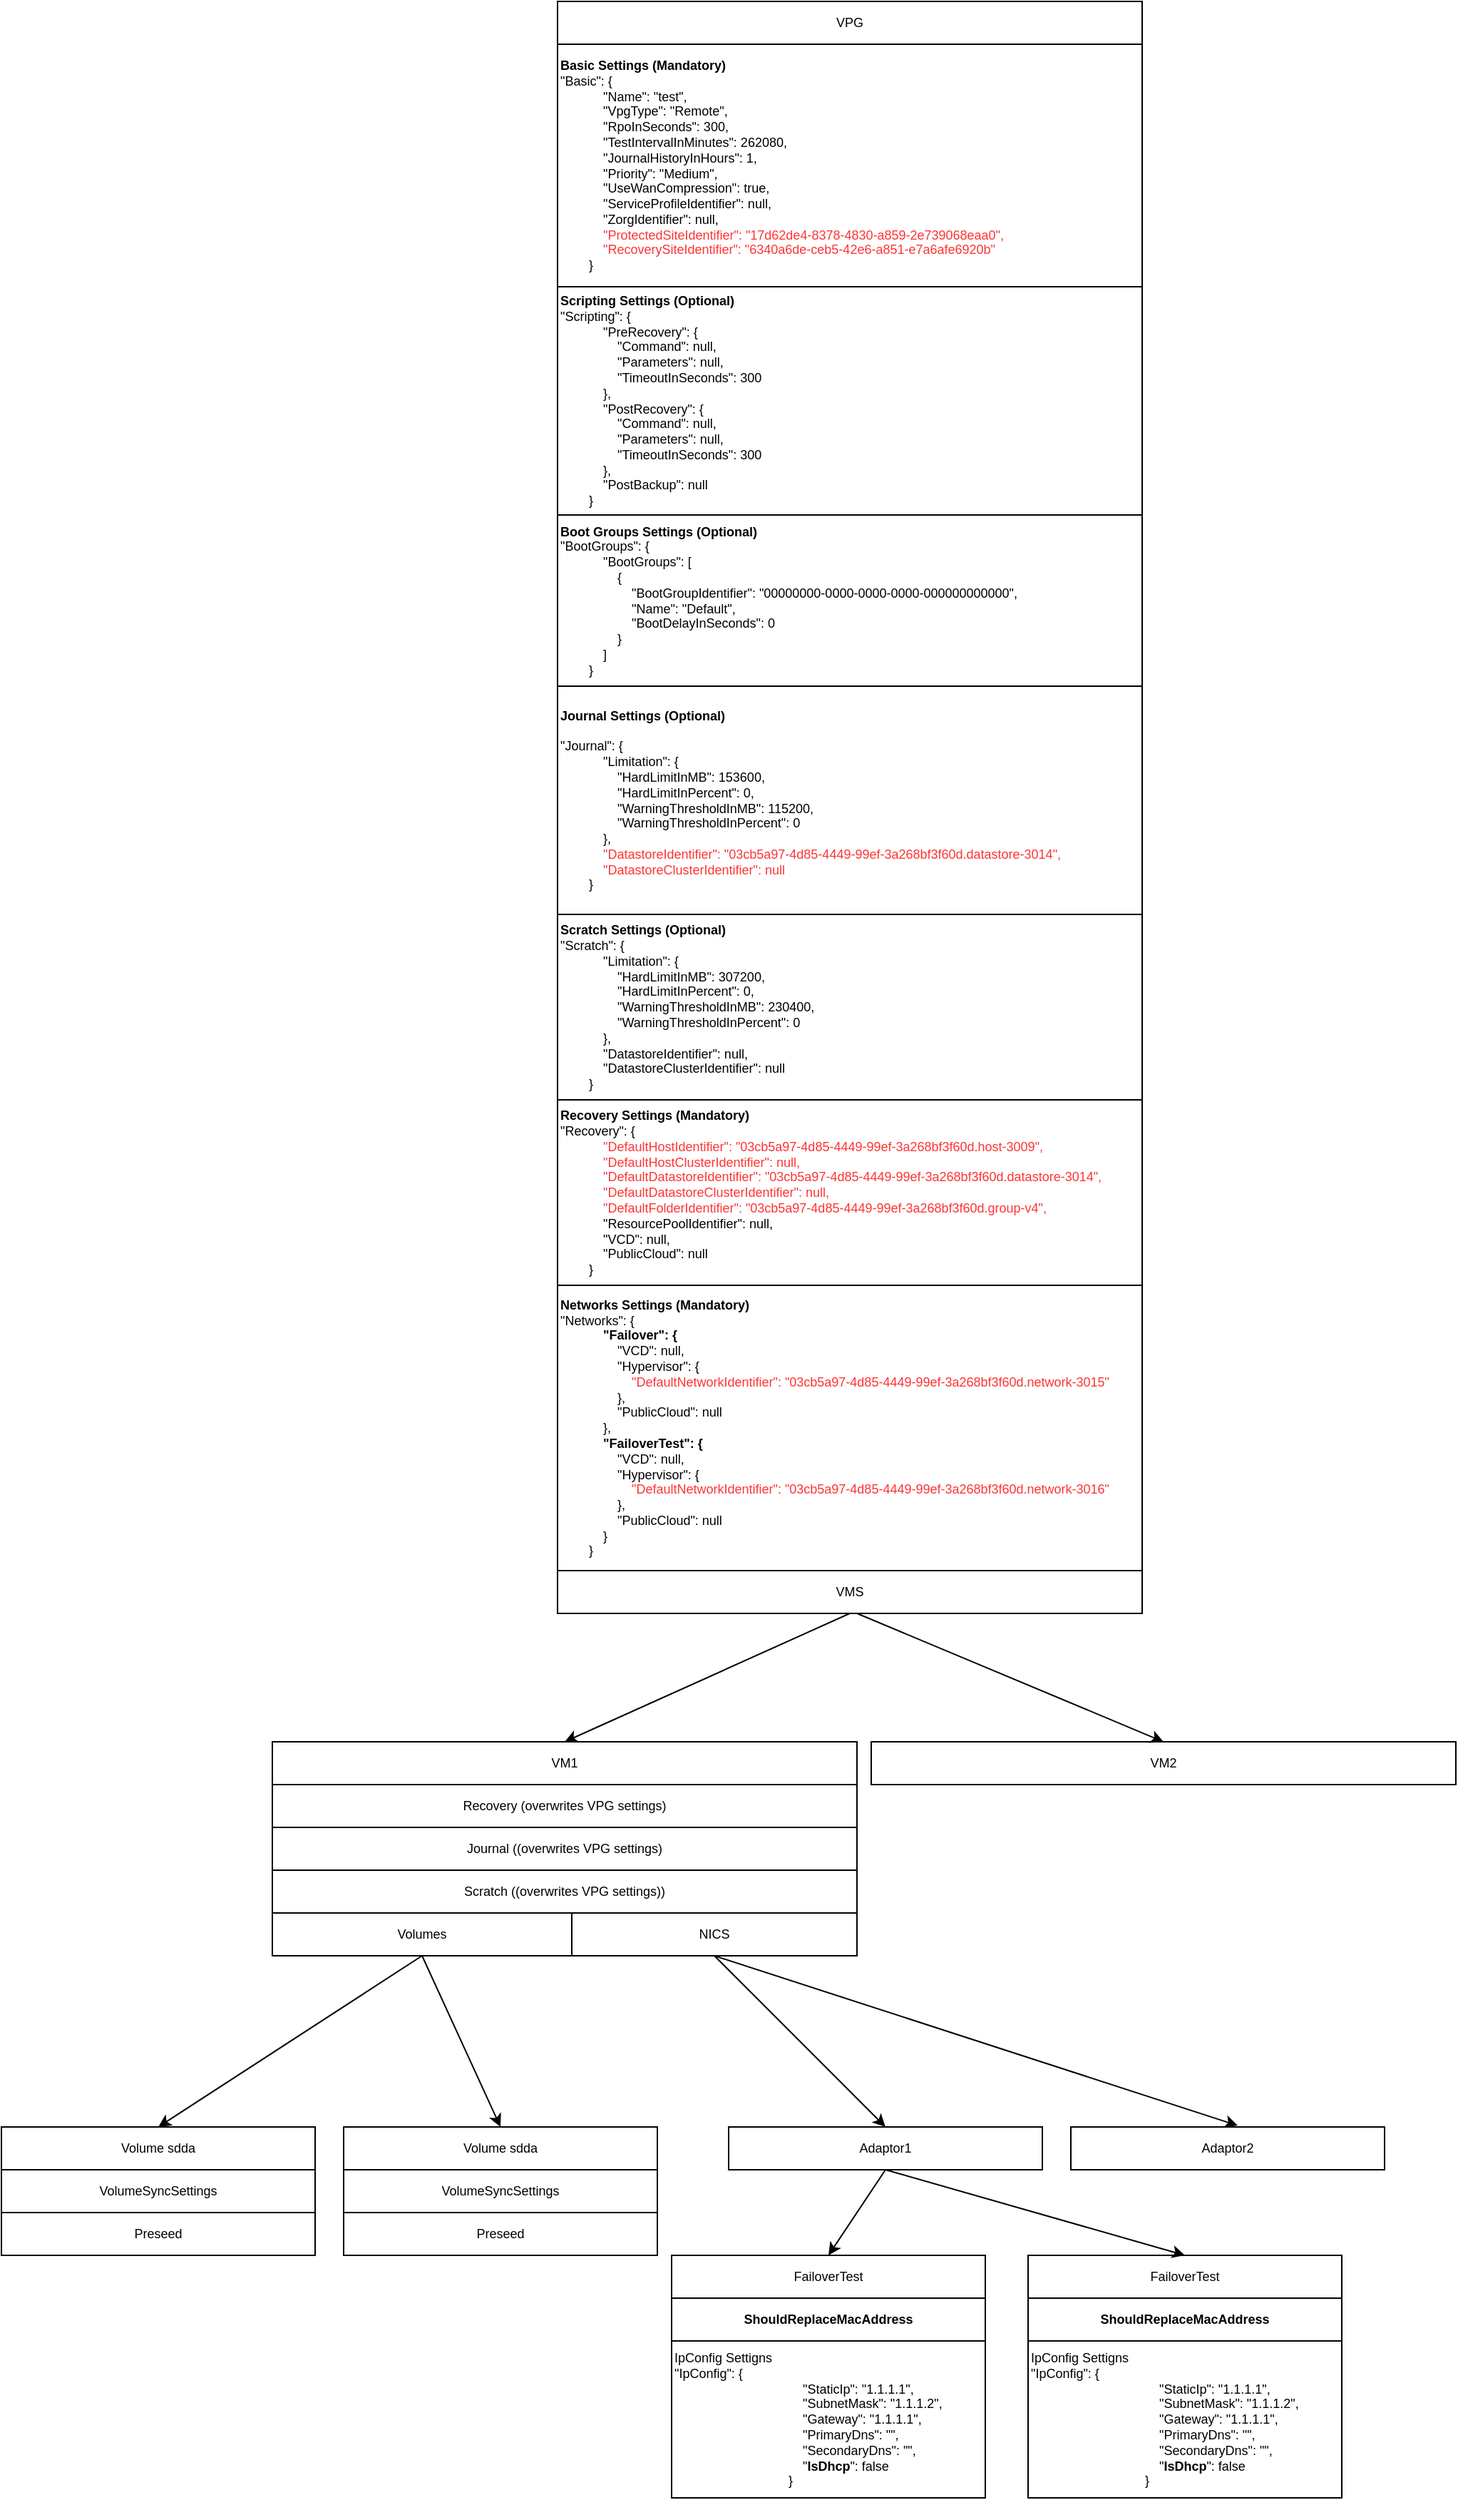 <mxfile version="27.0.9">
  <diagram name="Page-1" id="pxmBLSNy4h-PW_Lo_iJB">
    <mxGraphModel dx="2066" dy="872" grid="1" gridSize="10" guides="1" tooltips="1" connect="1" arrows="1" fold="1" page="1" pageScale="1" pageWidth="850" pageHeight="1100" math="0" shadow="0">
      <root>
        <mxCell id="0" />
        <mxCell id="1" parent="0" />
        <mxCell id="z2DB9_iqSi4gFp4F_VOD-4" value="VPG" style="rounded=0;whiteSpace=wrap;html=1;fontSize=9;" vertex="1" parent="1">
          <mxGeometry x="110" y="100" width="410" height="30" as="geometry" />
        </mxCell>
        <mxCell id="z2DB9_iqSi4gFp4F_VOD-5" value="VM1" style="rounded=0;whiteSpace=wrap;html=1;fontSize=9;" vertex="1" parent="1">
          <mxGeometry x="-90" y="1320" width="410" height="30" as="geometry" />
        </mxCell>
        <mxCell id="z2DB9_iqSi4gFp4F_VOD-7" value="&lt;b&gt;Basic Settings (Mandatory)&lt;br&gt;&lt;/b&gt;&lt;div&gt;&quot;Basic&quot;: {&lt;/div&gt;&lt;div&gt;&amp;nbsp; &amp;nbsp; &amp;nbsp; &amp;nbsp; &amp;nbsp; &amp;nbsp; &quot;Name&quot;: &quot;test&quot;,&lt;/div&gt;&lt;div&gt;&amp;nbsp; &amp;nbsp; &amp;nbsp; &amp;nbsp; &amp;nbsp; &amp;nbsp; &quot;VpgType&quot;: &quot;Remote&quot;,&lt;/div&gt;&lt;div&gt;&amp;nbsp; &amp;nbsp; &amp;nbsp; &amp;nbsp; &amp;nbsp; &amp;nbsp; &quot;RpoInSeconds&quot;: 300,&lt;/div&gt;&lt;div&gt;&amp;nbsp; &amp;nbsp; &amp;nbsp; &amp;nbsp; &amp;nbsp; &amp;nbsp; &quot;TestIntervalInMinutes&quot;: 262080,&lt;/div&gt;&lt;div&gt;&amp;nbsp; &amp;nbsp; &amp;nbsp; &amp;nbsp; &amp;nbsp; &amp;nbsp; &quot;JournalHistoryInHours&quot;: 1,&lt;/div&gt;&lt;div&gt;&amp;nbsp; &amp;nbsp; &amp;nbsp; &amp;nbsp; &amp;nbsp; &amp;nbsp; &quot;Priority&quot;: &quot;Medium&quot;,&lt;/div&gt;&lt;div&gt;&amp;nbsp; &amp;nbsp; &amp;nbsp; &amp;nbsp; &amp;nbsp; &amp;nbsp; &quot;UseWanCompression&quot;: true,&lt;/div&gt;&lt;div&gt;&amp;nbsp; &amp;nbsp; &amp;nbsp; &amp;nbsp; &amp;nbsp; &amp;nbsp; &quot;ServiceProfileIdentifier&quot;: null,&lt;/div&gt;&lt;div&gt;&amp;nbsp; &amp;nbsp; &amp;nbsp; &amp;nbsp; &amp;nbsp; &amp;nbsp; &quot;ZorgIdentifier&quot;: null,&lt;/div&gt;&lt;div&gt;&amp;nbsp; &amp;nbsp; &amp;nbsp; &amp;nbsp; &amp;nbsp; &amp;nbsp;&lt;font style=&quot;color: rgb(255, 51, 51);&quot;&gt; &quot;ProtectedSiteIdentifier&quot;: &quot;17d62de4-8378-4830-a859-2e739068eaa0&quot;,&lt;/font&gt;&lt;/div&gt;&lt;div&gt;&lt;font style=&quot;color: rgb(255, 51, 51);&quot;&gt;&amp;nbsp; &amp;nbsp; &amp;nbsp; &amp;nbsp; &amp;nbsp; &amp;nbsp; &quot;RecoverySiteIdentifier&quot;: &quot;6340a6de-ceb5-42e6-a851-e7a6afe6920b&quot;&lt;/font&gt;&lt;/div&gt;&lt;div&gt;&amp;nbsp; &amp;nbsp; &amp;nbsp; &amp;nbsp; }&lt;/div&gt;" style="rounded=0;whiteSpace=wrap;html=1;align=left;fontSize=9;" vertex="1" parent="1">
          <mxGeometry x="110" y="130" width="410" height="170" as="geometry" />
        </mxCell>
        <mxCell id="z2DB9_iqSi4gFp4F_VOD-8" value="&lt;b&gt;Scripting Settings (Optional)&lt;/b&gt;&lt;div&gt;&lt;div&gt;&quot;Scripting&quot;: {&lt;/div&gt;&lt;div&gt;&amp;nbsp; &amp;nbsp; &amp;nbsp; &amp;nbsp; &amp;nbsp; &amp;nbsp; &quot;PreRecovery&quot;: {&lt;/div&gt;&lt;div&gt;&amp;nbsp; &amp;nbsp; &amp;nbsp; &amp;nbsp; &amp;nbsp; &amp;nbsp; &amp;nbsp; &amp;nbsp; &quot;Command&quot;: null,&lt;/div&gt;&lt;div&gt;&amp;nbsp; &amp;nbsp; &amp;nbsp; &amp;nbsp; &amp;nbsp; &amp;nbsp; &amp;nbsp; &amp;nbsp; &quot;Parameters&quot;: null,&lt;/div&gt;&lt;div&gt;&amp;nbsp; &amp;nbsp; &amp;nbsp; &amp;nbsp; &amp;nbsp; &amp;nbsp; &amp;nbsp; &amp;nbsp; &quot;TimeoutInSeconds&quot;: 300&lt;/div&gt;&lt;div&gt;&amp;nbsp; &amp;nbsp; &amp;nbsp; &amp;nbsp; &amp;nbsp; &amp;nbsp; },&lt;/div&gt;&lt;div&gt;&amp;nbsp; &amp;nbsp; &amp;nbsp; &amp;nbsp; &amp;nbsp; &amp;nbsp; &quot;PostRecovery&quot;: {&lt;/div&gt;&lt;div&gt;&amp;nbsp; &amp;nbsp; &amp;nbsp; &amp;nbsp; &amp;nbsp; &amp;nbsp; &amp;nbsp; &amp;nbsp; &quot;Command&quot;: null,&lt;/div&gt;&lt;div&gt;&amp;nbsp; &amp;nbsp; &amp;nbsp; &amp;nbsp; &amp;nbsp; &amp;nbsp; &amp;nbsp; &amp;nbsp; &quot;Parameters&quot;: null,&lt;/div&gt;&lt;div&gt;&amp;nbsp; &amp;nbsp; &amp;nbsp; &amp;nbsp; &amp;nbsp; &amp;nbsp; &amp;nbsp; &amp;nbsp; &quot;TimeoutInSeconds&quot;: 300&lt;/div&gt;&lt;div&gt;&amp;nbsp; &amp;nbsp; &amp;nbsp; &amp;nbsp; &amp;nbsp; &amp;nbsp; },&lt;/div&gt;&lt;div&gt;&amp;nbsp; &amp;nbsp; &amp;nbsp; &amp;nbsp; &amp;nbsp; &amp;nbsp; &quot;PostBackup&quot;: null&lt;/div&gt;&lt;div&gt;&amp;nbsp; &amp;nbsp; &amp;nbsp; &amp;nbsp; }&lt;/div&gt;&lt;/div&gt;" style="rounded=0;whiteSpace=wrap;html=1;fontSize=9;align=left;" vertex="1" parent="1">
          <mxGeometry x="110" y="300" width="410" height="160" as="geometry" />
        </mxCell>
        <mxCell id="z2DB9_iqSi4gFp4F_VOD-10" value="&lt;b&gt;Boot Groups Settings (Optional)&lt;/b&gt;&lt;div&gt;&lt;div&gt;&quot;BootGroups&quot;: {&lt;/div&gt;&lt;div&gt;&amp;nbsp; &amp;nbsp; &amp;nbsp; &amp;nbsp; &amp;nbsp; &amp;nbsp; &quot;BootGroups&quot;: [&lt;/div&gt;&lt;div&gt;&amp;nbsp; &amp;nbsp; &amp;nbsp; &amp;nbsp; &amp;nbsp; &amp;nbsp; &amp;nbsp; &amp;nbsp; {&lt;/div&gt;&lt;div&gt;&amp;nbsp; &amp;nbsp; &amp;nbsp; &amp;nbsp; &amp;nbsp; &amp;nbsp; &amp;nbsp; &amp;nbsp; &amp;nbsp; &amp;nbsp; &quot;BootGroupIdentifier&quot;: &quot;00000000-0000-0000-0000-000000000000&quot;,&lt;/div&gt;&lt;div&gt;&amp;nbsp; &amp;nbsp; &amp;nbsp; &amp;nbsp; &amp;nbsp; &amp;nbsp; &amp;nbsp; &amp;nbsp; &amp;nbsp; &amp;nbsp; &quot;Name&quot;: &quot;Default&quot;,&lt;/div&gt;&lt;div&gt;&amp;nbsp; &amp;nbsp; &amp;nbsp; &amp;nbsp; &amp;nbsp; &amp;nbsp; &amp;nbsp; &amp;nbsp; &amp;nbsp; &amp;nbsp; &quot;BootDelayInSeconds&quot;: 0&lt;/div&gt;&lt;div&gt;&amp;nbsp; &amp;nbsp; &amp;nbsp; &amp;nbsp; &amp;nbsp; &amp;nbsp; &amp;nbsp; &amp;nbsp; }&lt;/div&gt;&lt;div&gt;&amp;nbsp; &amp;nbsp; &amp;nbsp; &amp;nbsp; &amp;nbsp; &amp;nbsp; ]&lt;/div&gt;&lt;div&gt;&amp;nbsp; &amp;nbsp; &amp;nbsp; &amp;nbsp; }&lt;/div&gt;&lt;/div&gt;" style="rounded=0;whiteSpace=wrap;html=1;fontSize=9;align=left;" vertex="1" parent="1">
          <mxGeometry x="110" y="460" width="410" height="120" as="geometry" />
        </mxCell>
        <mxCell id="z2DB9_iqSi4gFp4F_VOD-11" value="&lt;b&gt;Journal Settings (Optional)&lt;/b&gt;&lt;div&gt;&lt;br&gt;&lt;/div&gt;&lt;div&gt;&lt;div&gt;&quot;Journal&quot;: {&lt;/div&gt;&lt;div&gt;&amp;nbsp; &amp;nbsp; &amp;nbsp; &amp;nbsp; &amp;nbsp; &amp;nbsp; &quot;Limitation&quot;: {&lt;/div&gt;&lt;div&gt;&amp;nbsp; &amp;nbsp; &amp;nbsp; &amp;nbsp; &amp;nbsp; &amp;nbsp; &amp;nbsp; &amp;nbsp; &quot;HardLimitInMB&quot;: 153600,&lt;/div&gt;&lt;div&gt;&amp;nbsp; &amp;nbsp; &amp;nbsp; &amp;nbsp; &amp;nbsp; &amp;nbsp; &amp;nbsp; &amp;nbsp; &quot;HardLimitInPercent&quot;: 0,&lt;/div&gt;&lt;div&gt;&amp;nbsp; &amp;nbsp; &amp;nbsp; &amp;nbsp; &amp;nbsp; &amp;nbsp; &amp;nbsp; &amp;nbsp; &quot;WarningThresholdInMB&quot;: 115200,&lt;/div&gt;&lt;div&gt;&amp;nbsp; &amp;nbsp; &amp;nbsp; &amp;nbsp; &amp;nbsp; &amp;nbsp; &amp;nbsp; &amp;nbsp; &quot;WarningThresholdInPercent&quot;: 0&lt;/div&gt;&lt;div&gt;&amp;nbsp; &amp;nbsp; &amp;nbsp; &amp;nbsp; &amp;nbsp; &amp;nbsp; },&lt;/div&gt;&lt;div&gt;&lt;font style=&quot;color: rgb(255, 51, 51);&quot;&gt;&amp;nbsp; &amp;nbsp; &amp;nbsp; &amp;nbsp; &amp;nbsp; &amp;nbsp; &quot;DatastoreIdentifier&quot;: &quot;03cb5a97-4d85-4449-99ef-3a268bf3f60d.datastore-3014&quot;,&lt;/font&gt;&lt;/div&gt;&lt;div&gt;&lt;font style=&quot;color: rgb(255, 51, 51);&quot;&gt;&amp;nbsp; &amp;nbsp; &amp;nbsp; &amp;nbsp; &amp;nbsp; &amp;nbsp; &quot;DatastoreClusterIdentifier&quot;: null&lt;/font&gt;&lt;/div&gt;&lt;div&gt;&amp;nbsp; &amp;nbsp; &amp;nbsp; &amp;nbsp; }&lt;/div&gt;&lt;/div&gt;" style="rounded=0;whiteSpace=wrap;html=1;align=left;fontSize=9;" vertex="1" parent="1">
          <mxGeometry x="110" y="580" width="410" height="160" as="geometry" />
        </mxCell>
        <mxCell id="z2DB9_iqSi4gFp4F_VOD-12" value="&lt;b&gt;Scratch Settings (Optional)&lt;/b&gt;&lt;div&gt;&lt;div&gt;&quot;Scratch&quot;: {&lt;/div&gt;&lt;div&gt;&amp;nbsp; &amp;nbsp; &amp;nbsp; &amp;nbsp; &amp;nbsp; &amp;nbsp; &quot;Limitation&quot;: {&lt;/div&gt;&lt;div&gt;&amp;nbsp; &amp;nbsp; &amp;nbsp; &amp;nbsp; &amp;nbsp; &amp;nbsp; &amp;nbsp; &amp;nbsp; &quot;HardLimitInMB&quot;: 307200,&lt;/div&gt;&lt;div&gt;&amp;nbsp; &amp;nbsp; &amp;nbsp; &amp;nbsp; &amp;nbsp; &amp;nbsp; &amp;nbsp; &amp;nbsp; &quot;HardLimitInPercent&quot;: 0,&lt;/div&gt;&lt;div&gt;&amp;nbsp; &amp;nbsp; &amp;nbsp; &amp;nbsp; &amp;nbsp; &amp;nbsp; &amp;nbsp; &amp;nbsp; &quot;WarningThresholdInMB&quot;: 230400,&lt;/div&gt;&lt;div&gt;&amp;nbsp; &amp;nbsp; &amp;nbsp; &amp;nbsp; &amp;nbsp; &amp;nbsp; &amp;nbsp; &amp;nbsp; &quot;WarningThresholdInPercent&quot;: 0&lt;/div&gt;&lt;div&gt;&amp;nbsp; &amp;nbsp; &amp;nbsp; &amp;nbsp; &amp;nbsp; &amp;nbsp; },&lt;/div&gt;&lt;div&gt;&amp;nbsp; &amp;nbsp; &amp;nbsp; &amp;nbsp; &amp;nbsp; &amp;nbsp; &quot;DatastoreIdentifier&quot;: null,&lt;/div&gt;&lt;div&gt;&amp;nbsp; &amp;nbsp; &amp;nbsp; &amp;nbsp; &amp;nbsp; &amp;nbsp; &quot;DatastoreClusterIdentifier&quot;: null&lt;/div&gt;&lt;div&gt;&amp;nbsp; &amp;nbsp; &amp;nbsp; &amp;nbsp; }&lt;/div&gt;&lt;/div&gt;" style="rounded=0;whiteSpace=wrap;html=1;fontSize=9;align=left;" vertex="1" parent="1">
          <mxGeometry x="110" y="740" width="410" height="130" as="geometry" />
        </mxCell>
        <mxCell id="z2DB9_iqSi4gFp4F_VOD-13" value="&lt;b&gt;Recovery Settings (Mandatory)&lt;/b&gt;&lt;div&gt;&lt;span style=&quot;background-color: transparent;&quot;&gt;&quot;Recovery&quot;: {&lt;/span&gt;&lt;div&gt;&amp;nbsp; &amp;nbsp; &amp;nbsp; &amp;nbsp; &amp;nbsp; &amp;nbsp;&lt;font style=&quot;color: rgb(255, 51, 51);&quot;&gt; &quot;DefaultHostIdentifier&quot;: &quot;03cb5a97-4d85-4449-99ef-3a268bf3f60d.host-3009&quot;,&lt;/font&gt;&lt;/div&gt;&lt;div&gt;&lt;font style=&quot;color: rgb(255, 51, 51);&quot;&gt;&amp;nbsp; &amp;nbsp; &amp;nbsp; &amp;nbsp; &amp;nbsp; &amp;nbsp; &quot;DefaultHostClusterIdentifier&quot;: null,&lt;/font&gt;&lt;/div&gt;&lt;div&gt;&amp;nbsp; &amp;nbsp; &amp;nbsp; &amp;nbsp; &amp;nbsp; &amp;nbsp; &lt;font style=&quot;color: rgb(255, 51, 51);&quot;&gt;&quot;DefaultDatastoreIdentifier&quot;: &quot;03cb5a97-4d85-4449-99ef-3a268bf3f60d.datastore-3014&quot;,&lt;/font&gt;&lt;/div&gt;&lt;div&gt;&lt;font style=&quot;color: rgb(255, 51, 51);&quot;&gt;&amp;nbsp; &amp;nbsp; &amp;nbsp; &amp;nbsp; &amp;nbsp; &amp;nbsp; &quot;DefaultDatastoreClusterIdentifier&quot;: null,&lt;/font&gt;&lt;/div&gt;&lt;div&gt;&amp;nbsp; &amp;nbsp; &amp;nbsp; &amp;nbsp; &amp;nbsp; &amp;nbsp; &lt;font style=&quot;color: rgb(255, 51, 51);&quot;&gt;&quot;DefaultFolderIdentifier&quot;: &quot;03cb5a97-4d85-4449-99ef-3a268bf3f60d.group-v4&quot;,&lt;/font&gt;&lt;/div&gt;&lt;div&gt;&amp;nbsp; &amp;nbsp; &amp;nbsp; &amp;nbsp; &amp;nbsp; &amp;nbsp; &quot;ResourcePoolIdentifier&quot;: null,&lt;/div&gt;&lt;div&gt;&amp;nbsp; &amp;nbsp; &amp;nbsp; &amp;nbsp; &amp;nbsp; &amp;nbsp; &quot;VCD&quot;: null,&lt;/div&gt;&lt;div&gt;&amp;nbsp; &amp;nbsp; &amp;nbsp; &amp;nbsp; &amp;nbsp; &amp;nbsp; &quot;PublicCloud&quot;: null&lt;/div&gt;&lt;div&gt;&amp;nbsp; &amp;nbsp; &amp;nbsp; &amp;nbsp; }&lt;/div&gt;&lt;/div&gt;" style="rounded=0;whiteSpace=wrap;html=1;fontSize=9;align=left;" vertex="1" parent="1">
          <mxGeometry x="110" y="870" width="410" height="130" as="geometry" />
        </mxCell>
        <mxCell id="z2DB9_iqSi4gFp4F_VOD-14" value="&lt;b&gt;Networks Settings (Mandatory)&lt;/b&gt;&lt;div&gt;&lt;div&gt;&quot;Networks&quot;: {&lt;/div&gt;&lt;div&gt;&lt;b&gt;&amp;nbsp; &amp;nbsp; &amp;nbsp; &amp;nbsp; &amp;nbsp; &amp;nbsp; &quot;Failover&quot;: {&lt;/b&gt;&lt;/div&gt;&lt;div&gt;&amp;nbsp; &amp;nbsp; &amp;nbsp; &amp;nbsp; &amp;nbsp; &amp;nbsp; &amp;nbsp; &amp;nbsp; &quot;VCD&quot;: null,&lt;/div&gt;&lt;div&gt;&amp;nbsp; &amp;nbsp; &amp;nbsp; &amp;nbsp; &amp;nbsp; &amp;nbsp; &amp;nbsp; &amp;nbsp; &quot;Hypervisor&quot;: {&lt;/div&gt;&lt;div&gt;&lt;font style=&quot;color: rgb(255, 51, 51);&quot;&gt;&amp;nbsp; &amp;nbsp; &amp;nbsp; &amp;nbsp; &amp;nbsp; &amp;nbsp; &amp;nbsp; &amp;nbsp; &amp;nbsp; &amp;nbsp; &quot;DefaultNetworkIdentifier&quot;: &quot;03cb5a97-4d85-4449-99ef-3a268bf3f60d.network-3015&quot;&lt;/font&gt;&lt;/div&gt;&lt;div&gt;&amp;nbsp; &amp;nbsp; &amp;nbsp; &amp;nbsp; &amp;nbsp; &amp;nbsp; &amp;nbsp; &amp;nbsp; },&lt;/div&gt;&lt;div&gt;&amp;nbsp; &amp;nbsp; &amp;nbsp; &amp;nbsp; &amp;nbsp; &amp;nbsp; &amp;nbsp; &amp;nbsp; &quot;PublicCloud&quot;: null&lt;/div&gt;&lt;div&gt;&amp;nbsp; &amp;nbsp; &amp;nbsp; &amp;nbsp; &amp;nbsp; &amp;nbsp; },&lt;/div&gt;&lt;div&gt;&lt;b&gt;&amp;nbsp; &amp;nbsp; &amp;nbsp; &amp;nbsp; &amp;nbsp; &amp;nbsp; &quot;FailoverTest&quot;: {&lt;/b&gt;&lt;/div&gt;&lt;div&gt;&amp;nbsp; &amp;nbsp; &amp;nbsp; &amp;nbsp; &amp;nbsp; &amp;nbsp; &amp;nbsp; &amp;nbsp; &quot;VCD&quot;: null,&lt;/div&gt;&lt;div&gt;&amp;nbsp; &amp;nbsp; &amp;nbsp; &amp;nbsp; &amp;nbsp; &amp;nbsp; &amp;nbsp; &amp;nbsp; &quot;Hypervisor&quot;: {&lt;/div&gt;&lt;div&gt;&lt;font style=&quot;color: rgb(255, 51, 51);&quot;&gt;&amp;nbsp; &amp;nbsp; &amp;nbsp; &amp;nbsp; &amp;nbsp; &amp;nbsp; &amp;nbsp; &amp;nbsp; &amp;nbsp; &amp;nbsp; &quot;DefaultNetworkIdentifier&quot;: &quot;03cb5a97-4d85-4449-99ef-3a268bf3f60d.network-3016&quot;&lt;/font&gt;&lt;/div&gt;&lt;div&gt;&amp;nbsp; &amp;nbsp; &amp;nbsp; &amp;nbsp; &amp;nbsp; &amp;nbsp; &amp;nbsp; &amp;nbsp; },&lt;/div&gt;&lt;div&gt;&amp;nbsp; &amp;nbsp; &amp;nbsp; &amp;nbsp; &amp;nbsp; &amp;nbsp; &amp;nbsp; &amp;nbsp; &quot;PublicCloud&quot;: null&lt;/div&gt;&lt;div&gt;&amp;nbsp; &amp;nbsp; &amp;nbsp; &amp;nbsp; &amp;nbsp; &amp;nbsp; }&lt;/div&gt;&lt;div&gt;&amp;nbsp; &amp;nbsp; &amp;nbsp; &amp;nbsp; }&lt;/div&gt;&lt;/div&gt;" style="rounded=0;whiteSpace=wrap;html=1;fontSize=9;align=left;" vertex="1" parent="1">
          <mxGeometry x="110" y="1000" width="410" height="200" as="geometry" />
        </mxCell>
        <mxCell id="z2DB9_iqSi4gFp4F_VOD-15" value="VMS" style="rounded=0;whiteSpace=wrap;html=1;fontSize=9;" vertex="1" parent="1">
          <mxGeometry x="110" y="1200" width="410" height="30" as="geometry" />
        </mxCell>
        <mxCell id="z2DB9_iqSi4gFp4F_VOD-16" value="VM2" style="rounded=0;whiteSpace=wrap;html=1;fontSize=9;" vertex="1" parent="1">
          <mxGeometry x="330" y="1320" width="410" height="30" as="geometry" />
        </mxCell>
        <mxCell id="z2DB9_iqSi4gFp4F_VOD-17" value="Recovery (overwrites VPG settings)" style="rounded=0;whiteSpace=wrap;html=1;fontSize=9;" vertex="1" parent="1">
          <mxGeometry x="-90" y="1350" width="410" height="30" as="geometry" />
        </mxCell>
        <mxCell id="z2DB9_iqSi4gFp4F_VOD-18" value="Journal ((overwrites VPG settings)" style="rounded=0;whiteSpace=wrap;html=1;fontSize=9;" vertex="1" parent="1">
          <mxGeometry x="-90" y="1380" width="410" height="30" as="geometry" />
        </mxCell>
        <mxCell id="z2DB9_iqSi4gFp4F_VOD-19" value="Scratch ((overwrites VPG settings))" style="rounded=0;whiteSpace=wrap;html=1;fontSize=9;" vertex="1" parent="1">
          <mxGeometry x="-90" y="1410" width="410" height="30" as="geometry" />
        </mxCell>
        <mxCell id="z2DB9_iqSi4gFp4F_VOD-20" value="Volumes" style="rounded=0;whiteSpace=wrap;html=1;fontSize=9;" vertex="1" parent="1">
          <mxGeometry x="-90" y="1440" width="210" height="30" as="geometry" />
        </mxCell>
        <mxCell id="z2DB9_iqSi4gFp4F_VOD-21" value="NICS" style="rounded=0;whiteSpace=wrap;html=1;fontSize=9;" vertex="1" parent="1">
          <mxGeometry x="120" y="1440" width="200" height="30" as="geometry" />
        </mxCell>
        <mxCell id="z2DB9_iqSi4gFp4F_VOD-22" value="Volume sdda" style="rounded=0;whiteSpace=wrap;html=1;fontSize=9;" vertex="1" parent="1">
          <mxGeometry x="-280" y="1590" width="220" height="30" as="geometry" />
        </mxCell>
        <mxCell id="z2DB9_iqSi4gFp4F_VOD-23" value="Volume sdda" style="rounded=0;whiteSpace=wrap;html=1;fontSize=9;" vertex="1" parent="1">
          <mxGeometry x="-40" y="1590" width="220" height="30" as="geometry" />
        </mxCell>
        <mxCell id="z2DB9_iqSi4gFp4F_VOD-24" value="Adaptor1" style="rounded=0;whiteSpace=wrap;html=1;fontSize=9;" vertex="1" parent="1">
          <mxGeometry x="230" y="1590" width="220" height="30" as="geometry" />
        </mxCell>
        <mxCell id="z2DB9_iqSi4gFp4F_VOD-25" value="Adaptor2" style="rounded=0;whiteSpace=wrap;html=1;fontSize=9;" vertex="1" parent="1">
          <mxGeometry x="470" y="1590" width="220" height="30" as="geometry" />
        </mxCell>
        <mxCell id="z2DB9_iqSi4gFp4F_VOD-26" value="" style="endArrow=classic;html=1;rounded=0;exitX=0.5;exitY=1;exitDx=0;exitDy=0;entryX=0.5;entryY=0;entryDx=0;entryDy=0;fontSize=9;" edge="1" parent="1" source="z2DB9_iqSi4gFp4F_VOD-15" target="z2DB9_iqSi4gFp4F_VOD-5">
          <mxGeometry width="50" height="50" relative="1" as="geometry">
            <mxPoint x="280" y="1380" as="sourcePoint" />
            <mxPoint x="330" y="1330" as="targetPoint" />
          </mxGeometry>
        </mxCell>
        <mxCell id="z2DB9_iqSi4gFp4F_VOD-28" value="" style="endArrow=classic;html=1;rounded=0;entryX=0.5;entryY=0;entryDx=0;entryDy=0;fontSize=9;" edge="1" parent="1" target="z2DB9_iqSi4gFp4F_VOD-16">
          <mxGeometry width="50" height="50" relative="1" as="geometry">
            <mxPoint x="320" y="1230" as="sourcePoint" />
            <mxPoint x="250" y="1350" as="targetPoint" />
          </mxGeometry>
        </mxCell>
        <mxCell id="z2DB9_iqSi4gFp4F_VOD-31" value="" style="endArrow=classic;html=1;rounded=0;exitX=0.5;exitY=1;exitDx=0;exitDy=0;entryX=0.5;entryY=0;entryDx=0;entryDy=0;fontSize=9;" edge="1" parent="1" source="z2DB9_iqSi4gFp4F_VOD-20" target="z2DB9_iqSi4gFp4F_VOD-22">
          <mxGeometry width="50" height="50" relative="1" as="geometry">
            <mxPoint x="20" y="1490" as="sourcePoint" />
            <mxPoint x="-180" y="1580" as="targetPoint" />
          </mxGeometry>
        </mxCell>
        <mxCell id="z2DB9_iqSi4gFp4F_VOD-32" value="" style="endArrow=classic;html=1;rounded=0;exitX=0.5;exitY=1;exitDx=0;exitDy=0;entryX=0.5;entryY=0;entryDx=0;entryDy=0;fontSize=9;" edge="1" parent="1" source="z2DB9_iqSi4gFp4F_VOD-20" target="z2DB9_iqSi4gFp4F_VOD-23">
          <mxGeometry width="50" height="50" relative="1" as="geometry">
            <mxPoint x="5" y="1590" as="sourcePoint" />
            <mxPoint x="-180" y="1710" as="targetPoint" />
          </mxGeometry>
        </mxCell>
        <mxCell id="z2DB9_iqSi4gFp4F_VOD-33" value="" style="endArrow=classic;html=1;rounded=0;exitX=0.5;exitY=1;exitDx=0;exitDy=0;entryX=0.5;entryY=0;entryDx=0;entryDy=0;fontSize=9;" edge="1" parent="1" source="z2DB9_iqSi4gFp4F_VOD-21" target="z2DB9_iqSi4gFp4F_VOD-24">
          <mxGeometry width="50" height="50" relative="1" as="geometry">
            <mxPoint x="180" y="1540" as="sourcePoint" />
            <mxPoint x="235" y="1660" as="targetPoint" />
          </mxGeometry>
        </mxCell>
        <mxCell id="z2DB9_iqSi4gFp4F_VOD-34" value="" style="endArrow=classic;html=1;rounded=0;exitX=0.5;exitY=1;exitDx=0;exitDy=0;entryX=0.532;entryY=-0.033;entryDx=0;entryDy=0;entryPerimeter=0;fontSize=9;" edge="1" parent="1" source="z2DB9_iqSi4gFp4F_VOD-21" target="z2DB9_iqSi4gFp4F_VOD-25">
          <mxGeometry width="50" height="50" relative="1" as="geometry">
            <mxPoint x="430" y="1530" as="sourcePoint" />
            <mxPoint x="550" y="1650" as="targetPoint" />
          </mxGeometry>
        </mxCell>
        <mxCell id="z2DB9_iqSi4gFp4F_VOD-35" value="VolumeSyncSettings" style="rounded=0;whiteSpace=wrap;html=1;fontSize=9;" vertex="1" parent="1">
          <mxGeometry x="-280" y="1620" width="220" height="30" as="geometry" />
        </mxCell>
        <mxCell id="z2DB9_iqSi4gFp4F_VOD-36" value="Preseed" style="rounded=0;whiteSpace=wrap;html=1;fontSize=9;" vertex="1" parent="1">
          <mxGeometry x="-280" y="1650" width="220" height="30" as="geometry" />
        </mxCell>
        <mxCell id="z2DB9_iqSi4gFp4F_VOD-37" value="VolumeSyncSettings" style="rounded=0;whiteSpace=wrap;html=1;fontSize=9;" vertex="1" parent="1">
          <mxGeometry x="-40" y="1620" width="220" height="30" as="geometry" />
        </mxCell>
        <mxCell id="z2DB9_iqSi4gFp4F_VOD-38" value="Preseed" style="rounded=0;whiteSpace=wrap;html=1;fontSize=9;" vertex="1" parent="1">
          <mxGeometry x="-40" y="1650" width="220" height="30" as="geometry" />
        </mxCell>
        <mxCell id="z2DB9_iqSi4gFp4F_VOD-39" value="&lt;b&gt;ShouldReplaceMacAddress&lt;/b&gt;" style="rounded=0;whiteSpace=wrap;html=1;fontSize=9;" vertex="1" parent="1">
          <mxGeometry x="190" y="1710" width="220" height="30" as="geometry" />
        </mxCell>
        <mxCell id="z2DB9_iqSi4gFp4F_VOD-40" value="IpConfig Settigns&lt;br&gt;&lt;div&gt;&quot;IpConfig&quot;: {&lt;/div&gt;&lt;div&gt;&amp;nbsp; &amp;nbsp; &amp;nbsp; &amp;nbsp; &amp;nbsp; &amp;nbsp; &amp;nbsp; &amp;nbsp; &amp;nbsp; &amp;nbsp; &amp;nbsp; &amp;nbsp; &amp;nbsp; &amp;nbsp; &amp;nbsp; &amp;nbsp; &amp;nbsp; &amp;nbsp; &quot;StaticIp&quot;: &quot;1.1.1.1&quot;,&lt;/div&gt;&lt;div&gt;&amp;nbsp; &amp;nbsp; &amp;nbsp; &amp;nbsp; &amp;nbsp; &amp;nbsp; &amp;nbsp; &amp;nbsp; &amp;nbsp; &amp;nbsp; &amp;nbsp; &amp;nbsp; &amp;nbsp; &amp;nbsp; &amp;nbsp; &amp;nbsp; &amp;nbsp; &amp;nbsp; &quot;SubnetMask&quot;: &quot;1.1.1.2&quot;,&lt;/div&gt;&lt;div&gt;&amp;nbsp; &amp;nbsp; &amp;nbsp; &amp;nbsp; &amp;nbsp; &amp;nbsp; &amp;nbsp; &amp;nbsp; &amp;nbsp; &amp;nbsp; &amp;nbsp; &amp;nbsp; &amp;nbsp; &amp;nbsp; &amp;nbsp; &amp;nbsp; &amp;nbsp; &amp;nbsp; &quot;Gateway&quot;: &quot;1.1.1.1&quot;,&lt;/div&gt;&lt;div&gt;&amp;nbsp; &amp;nbsp; &amp;nbsp; &amp;nbsp; &amp;nbsp; &amp;nbsp; &amp;nbsp; &amp;nbsp; &amp;nbsp; &amp;nbsp; &amp;nbsp; &amp;nbsp; &amp;nbsp; &amp;nbsp; &amp;nbsp; &amp;nbsp; &amp;nbsp; &amp;nbsp; &quot;PrimaryDns&quot;: &quot;&quot;,&lt;/div&gt;&lt;div&gt;&amp;nbsp; &amp;nbsp; &amp;nbsp; &amp;nbsp; &amp;nbsp; &amp;nbsp; &amp;nbsp; &amp;nbsp; &amp;nbsp; &amp;nbsp; &amp;nbsp; &amp;nbsp; &amp;nbsp; &amp;nbsp; &amp;nbsp; &amp;nbsp; &amp;nbsp; &amp;nbsp; &quot;SecondaryDns&quot;: &quot;&quot;,&lt;/div&gt;&lt;div&gt;&amp;nbsp; &amp;nbsp; &amp;nbsp; &amp;nbsp; &amp;nbsp; &amp;nbsp; &amp;nbsp; &amp;nbsp; &amp;nbsp; &amp;nbsp; &amp;nbsp; &amp;nbsp; &amp;nbsp; &amp;nbsp; &amp;nbsp; &amp;nbsp; &amp;nbsp; &amp;nbsp; &quot;&lt;b&gt;IsDhcp&lt;/b&gt;&quot;: false&lt;/div&gt;&lt;div&gt;&amp;nbsp; &amp;nbsp; &amp;nbsp; &amp;nbsp; &amp;nbsp; &amp;nbsp; &amp;nbsp; &amp;nbsp; &amp;nbsp; &amp;nbsp; &amp;nbsp; &amp;nbsp; &amp;nbsp; &amp;nbsp; &amp;nbsp; &amp;nbsp; }&lt;/div&gt;" style="rounded=0;whiteSpace=wrap;html=1;align=left;fontSize=9;" vertex="1" parent="1">
          <mxGeometry x="190" y="1740" width="220" height="110" as="geometry" />
        </mxCell>
        <mxCell id="z2DB9_iqSi4gFp4F_VOD-41" value="FailoverTest" style="rounded=0;whiteSpace=wrap;html=1;fontSize=9;" vertex="1" parent="1">
          <mxGeometry x="190" y="1680" width="220" height="30" as="geometry" />
        </mxCell>
        <mxCell id="z2DB9_iqSi4gFp4F_VOD-42" value="&lt;b&gt;ShouldReplaceMacAddress&lt;/b&gt;" style="rounded=0;whiteSpace=wrap;html=1;fontSize=9;" vertex="1" parent="1">
          <mxGeometry x="440" y="1710" width="220" height="30" as="geometry" />
        </mxCell>
        <mxCell id="z2DB9_iqSi4gFp4F_VOD-43" value="IpConfig Settigns&lt;br&gt;&lt;div&gt;&quot;IpConfig&quot;: {&lt;/div&gt;&lt;div&gt;&amp;nbsp; &amp;nbsp; &amp;nbsp; &amp;nbsp; &amp;nbsp; &amp;nbsp; &amp;nbsp; &amp;nbsp; &amp;nbsp; &amp;nbsp; &amp;nbsp; &amp;nbsp; &amp;nbsp; &amp;nbsp; &amp;nbsp; &amp;nbsp; &amp;nbsp; &amp;nbsp; &quot;StaticIp&quot;: &quot;1.1.1.1&quot;,&lt;/div&gt;&lt;div&gt;&amp;nbsp; &amp;nbsp; &amp;nbsp; &amp;nbsp; &amp;nbsp; &amp;nbsp; &amp;nbsp; &amp;nbsp; &amp;nbsp; &amp;nbsp; &amp;nbsp; &amp;nbsp; &amp;nbsp; &amp;nbsp; &amp;nbsp; &amp;nbsp; &amp;nbsp; &amp;nbsp; &quot;SubnetMask&quot;: &quot;1.1.1.2&quot;,&lt;/div&gt;&lt;div&gt;&amp;nbsp; &amp;nbsp; &amp;nbsp; &amp;nbsp; &amp;nbsp; &amp;nbsp; &amp;nbsp; &amp;nbsp; &amp;nbsp; &amp;nbsp; &amp;nbsp; &amp;nbsp; &amp;nbsp; &amp;nbsp; &amp;nbsp; &amp;nbsp; &amp;nbsp; &amp;nbsp; &quot;Gateway&quot;: &quot;1.1.1.1&quot;,&lt;/div&gt;&lt;div&gt;&amp;nbsp; &amp;nbsp; &amp;nbsp; &amp;nbsp; &amp;nbsp; &amp;nbsp; &amp;nbsp; &amp;nbsp; &amp;nbsp; &amp;nbsp; &amp;nbsp; &amp;nbsp; &amp;nbsp; &amp;nbsp; &amp;nbsp; &amp;nbsp; &amp;nbsp; &amp;nbsp; &quot;PrimaryDns&quot;: &quot;&quot;,&lt;/div&gt;&lt;div&gt;&amp;nbsp; &amp;nbsp; &amp;nbsp; &amp;nbsp; &amp;nbsp; &amp;nbsp; &amp;nbsp; &amp;nbsp; &amp;nbsp; &amp;nbsp; &amp;nbsp; &amp;nbsp; &amp;nbsp; &amp;nbsp; &amp;nbsp; &amp;nbsp; &amp;nbsp; &amp;nbsp; &quot;SecondaryDns&quot;: &quot;&quot;,&lt;/div&gt;&lt;div&gt;&amp;nbsp; &amp;nbsp; &amp;nbsp; &amp;nbsp; &amp;nbsp; &amp;nbsp; &amp;nbsp; &amp;nbsp; &amp;nbsp; &amp;nbsp; &amp;nbsp; &amp;nbsp; &amp;nbsp; &amp;nbsp; &amp;nbsp; &amp;nbsp; &amp;nbsp; &amp;nbsp; &quot;&lt;b&gt;IsDhcp&lt;/b&gt;&quot;: false&lt;/div&gt;&lt;div&gt;&amp;nbsp; &amp;nbsp; &amp;nbsp; &amp;nbsp; &amp;nbsp; &amp;nbsp; &amp;nbsp; &amp;nbsp; &amp;nbsp; &amp;nbsp; &amp;nbsp; &amp;nbsp; &amp;nbsp; &amp;nbsp; &amp;nbsp; &amp;nbsp; }&lt;/div&gt;" style="rounded=0;whiteSpace=wrap;html=1;align=left;fontSize=9;" vertex="1" parent="1">
          <mxGeometry x="440" y="1740" width="220" height="110" as="geometry" />
        </mxCell>
        <mxCell id="z2DB9_iqSi4gFp4F_VOD-44" value="FailoverTest" style="rounded=0;whiteSpace=wrap;html=1;fontSize=9;" vertex="1" parent="1">
          <mxGeometry x="440" y="1680" width="220" height="30" as="geometry" />
        </mxCell>
        <mxCell id="z2DB9_iqSi4gFp4F_VOD-45" value="" style="endArrow=classic;html=1;rounded=0;exitX=0.5;exitY=1;exitDx=0;exitDy=0;entryX=0.5;entryY=0;entryDx=0;entryDy=0;fontSize=9;" edge="1" parent="1" source="z2DB9_iqSi4gFp4F_VOD-24" target="z2DB9_iqSi4gFp4F_VOD-44">
          <mxGeometry width="50" height="50" relative="1" as="geometry">
            <mxPoint x="300" y="1540" as="sourcePoint" />
            <mxPoint x="420" y="1660" as="targetPoint" />
          </mxGeometry>
        </mxCell>
        <mxCell id="z2DB9_iqSi4gFp4F_VOD-46" value="" style="endArrow=classic;html=1;rounded=0;entryX=0.5;entryY=0;entryDx=0;entryDy=0;fontSize=9;" edge="1" parent="1" target="z2DB9_iqSi4gFp4F_VOD-41">
          <mxGeometry width="50" height="50" relative="1" as="geometry">
            <mxPoint x="340" y="1620" as="sourcePoint" />
            <mxPoint x="540" y="1680" as="targetPoint" />
          </mxGeometry>
        </mxCell>
      </root>
    </mxGraphModel>
  </diagram>
</mxfile>
